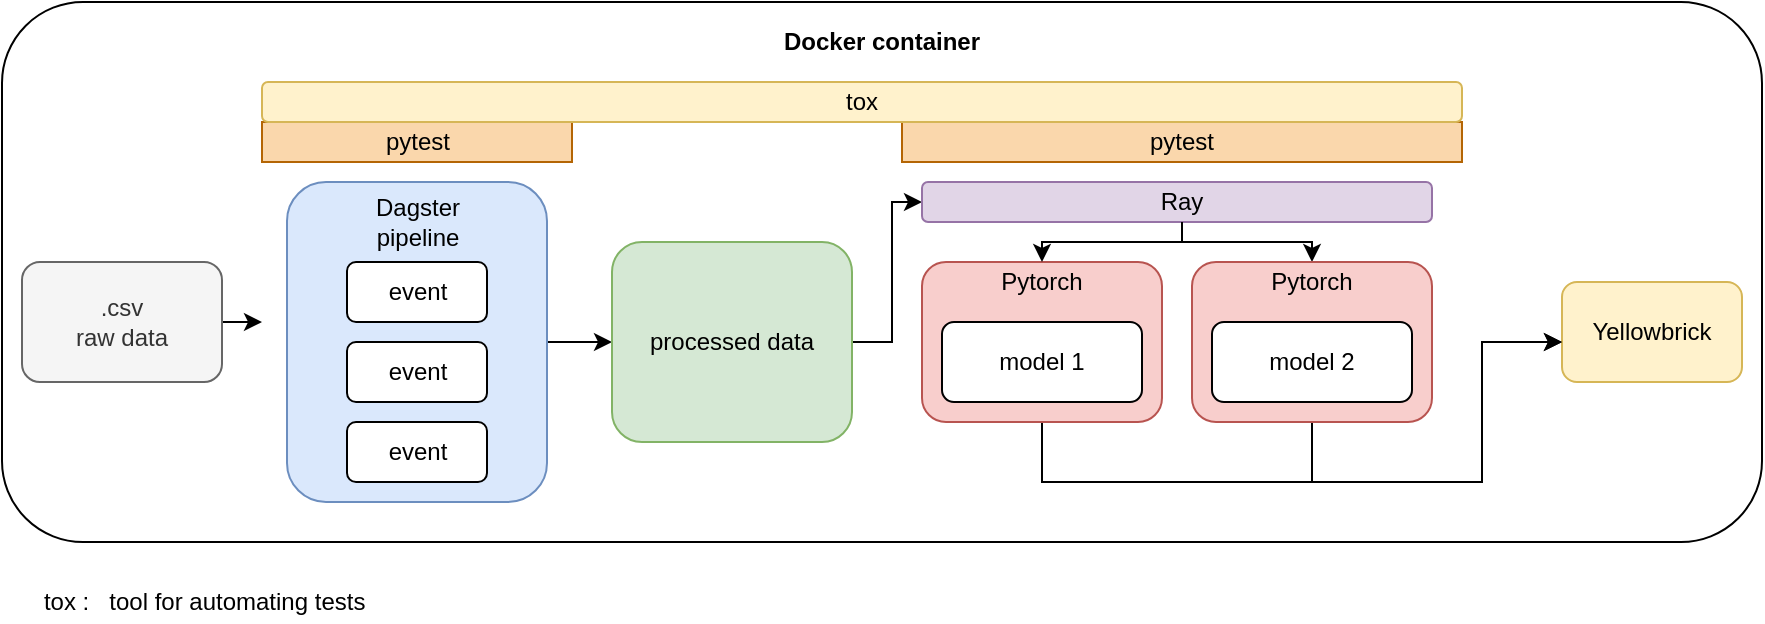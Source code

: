 <mxfile version="13.9.9" type="device"><diagram id="9e6L8VutACVHvUvfx0bo" name="Page-1"><mxGraphModel dx="946" dy="1797" grid="1" gridSize="10" guides="1" tooltips="1" connect="1" arrows="1" fold="1" page="1" pageScale="1" pageWidth="827" pageHeight="1169" math="0" shadow="0"><root><mxCell id="0"/><mxCell id="1" parent="0"/><mxCell id="1IE8TyxxDU_KxeW3Rqg_-15" value="" style="rounded=1;whiteSpace=wrap;html=1;" parent="1" vertex="1"><mxGeometry x="10" y="-30" width="880" height="270" as="geometry"/></mxCell><mxCell id="1IE8TyxxDU_KxeW3Rqg_-47" style="edgeStyle=orthogonalEdgeStyle;rounded=0;orthogonalLoop=1;jettySize=auto;html=1;exitX=1;exitY=0.5;exitDx=0;exitDy=0;" parent="1" source="1IE8TyxxDU_KxeW3Rqg_-1" edge="1"><mxGeometry relative="1" as="geometry"><mxPoint x="140" y="130" as="targetPoint"/></mxGeometry></mxCell><mxCell id="1IE8TyxxDU_KxeW3Rqg_-1" value=".csv&lt;br&gt;raw data" style="rounded=1;whiteSpace=wrap;html=1;fillColor=#f5f5f5;strokeColor=#666666;fontColor=#333333;" parent="1" vertex="1"><mxGeometry x="20" y="100" width="100" height="60" as="geometry"/></mxCell><mxCell id="1IE8TyxxDU_KxeW3Rqg_-18" style="edgeStyle=orthogonalEdgeStyle;rounded=0;orthogonalLoop=1;jettySize=auto;html=1;exitX=1;exitY=0.5;exitDx=0;exitDy=0;entryX=0;entryY=0.5;entryDx=0;entryDy=0;" parent="1" source="1IE8TyxxDU_KxeW3Rqg_-2" target="1IE8TyxxDU_KxeW3Rqg_-8" edge="1"><mxGeometry relative="1" as="geometry"/></mxCell><mxCell id="1IE8TyxxDU_KxeW3Rqg_-53" style="edgeStyle=orthogonalEdgeStyle;rounded=0;orthogonalLoop=1;jettySize=auto;html=1;exitX=1;exitY=0.5;exitDx=0;exitDy=0;entryX=0;entryY=0.5;entryDx=0;entryDy=0;" parent="1" source="1IE8TyxxDU_KxeW3Rqg_-8" target="1IE8TyxxDU_KxeW3Rqg_-24" edge="1"><mxGeometry relative="1" as="geometry"/></mxCell><mxCell id="1IE8TyxxDU_KxeW3Rqg_-8" value="processed data" style="rounded=1;whiteSpace=wrap;html=1;fillColor=#d5e8d4;strokeColor=#82b366;" parent="1" vertex="1"><mxGeometry x="315" y="90" width="120" height="100" as="geometry"/></mxCell><mxCell id="1IE8TyxxDU_KxeW3Rqg_-16" value="Yellowbrick" style="rounded=1;whiteSpace=wrap;html=1;fillColor=#fff2cc;strokeColor=#d6b656;" parent="1" vertex="1"><mxGeometry x="790" y="110" width="90" height="50" as="geometry"/></mxCell><mxCell id="1IE8TyxxDU_KxeW3Rqg_-22" value="&lt;b&gt;Docker container&lt;/b&gt;" style="text;html=1;strokeColor=none;fillColor=none;align=center;verticalAlign=middle;whiteSpace=wrap;rounded=0;" parent="1" vertex="1"><mxGeometry x="397" y="-20" width="106" height="20" as="geometry"/></mxCell><mxCell id="1IE8TyxxDU_KxeW3Rqg_-37" style="edgeStyle=orthogonalEdgeStyle;rounded=0;orthogonalLoop=1;jettySize=auto;html=1;exitX=0.5;exitY=1;exitDx=0;exitDy=0;" parent="1" source="1IE8TyxxDU_KxeW3Rqg_-25" edge="1"><mxGeometry relative="1" as="geometry"><mxPoint x="790" y="140" as="targetPoint"/><Array as="points"><mxPoint x="530" y="210"/><mxPoint x="750" y="210"/><mxPoint x="750" y="140"/></Array></mxGeometry></mxCell><mxCell id="1IE8TyxxDU_KxeW3Rqg_-38" style="edgeStyle=orthogonalEdgeStyle;rounded=0;orthogonalLoop=1;jettySize=auto;html=1;exitX=0.5;exitY=1;exitDx=0;exitDy=0;" parent="1" source="1IE8TyxxDU_KxeW3Rqg_-31" edge="1"><mxGeometry relative="1" as="geometry"><mxPoint x="790" y="140" as="targetPoint"/><Array as="points"><mxPoint x="665" y="210"/><mxPoint x="750" y="210"/><mxPoint x="750" y="140"/></Array></mxGeometry></mxCell><mxCell id="1IE8TyxxDU_KxeW3Rqg_-39" value="" style="rounded=1;whiteSpace=wrap;html=1;arcSize=0;fillColor=#fad7ac;strokeColor=#b46504;" parent="1" vertex="1"><mxGeometry x="140" y="30" width="155" height="20" as="geometry"/></mxCell><mxCell id="1IE8TyxxDU_KxeW3Rqg_-2" value="" style="rounded=1;whiteSpace=wrap;html=1;fillColor=#dae8fc;strokeColor=#6c8ebf;" parent="1" vertex="1"><mxGeometry x="152.5" y="60" width="130" height="160" as="geometry"/></mxCell><mxCell id="1IE8TyxxDU_KxeW3Rqg_-3" value="event" style="rounded=1;whiteSpace=wrap;html=1;" parent="1" vertex="1"><mxGeometry x="182.5" y="100" width="70" height="30" as="geometry"/></mxCell><mxCell id="1IE8TyxxDU_KxeW3Rqg_-4" value="event" style="rounded=1;whiteSpace=wrap;html=1;" parent="1" vertex="1"><mxGeometry x="182.5" y="140" width="70" height="30" as="geometry"/></mxCell><mxCell id="1IE8TyxxDU_KxeW3Rqg_-5" value="event" style="rounded=1;whiteSpace=wrap;html=1;" parent="1" vertex="1"><mxGeometry x="182.5" y="180" width="70" height="30" as="geometry"/></mxCell><mxCell id="1IE8TyxxDU_KxeW3Rqg_-6" value="Dagster&lt;br&gt;pipeline" style="text;html=1;strokeColor=none;fillColor=none;align=center;verticalAlign=middle;whiteSpace=wrap;rounded=0;" parent="1" vertex="1"><mxGeometry x="197.5" y="70" width="40" height="20" as="geometry"/></mxCell><mxCell id="1IE8TyxxDU_KxeW3Rqg_-46" value="pytest" style="text;html=1;strokeColor=none;fillColor=none;align=center;verticalAlign=middle;whiteSpace=wrap;rounded=0;" parent="1" vertex="1"><mxGeometry x="197.5" y="30" width="40" height="20" as="geometry"/></mxCell><mxCell id="1IE8TyxxDU_KxeW3Rqg_-43" value="" style="rounded=1;whiteSpace=wrap;html=1;arcSize=0;fillColor=#fad7ac;strokeColor=#b46504;" parent="1" vertex="1"><mxGeometry x="460" y="30" width="280" height="20" as="geometry"/></mxCell><mxCell id="1IE8TyxxDU_KxeW3Rqg_-24" value="" style="rounded=1;whiteSpace=wrap;html=1;fillColor=#e1d5e7;strokeColor=#9673a6;" parent="1" vertex="1"><mxGeometry x="470" y="60" width="255" height="20" as="geometry"/></mxCell><mxCell id="1IE8TyxxDU_KxeW3Rqg_-25" value="" style="rounded=1;whiteSpace=wrap;html=1;fillColor=#f8cecc;strokeColor=#b85450;" parent="1" vertex="1"><mxGeometry x="470" y="100" width="120" height="80" as="geometry"/></mxCell><mxCell id="1IE8TyxxDU_KxeW3Rqg_-26" value="model 1" style="rounded=1;whiteSpace=wrap;html=1;" parent="1" vertex="1"><mxGeometry x="480" y="130" width="100" height="40" as="geometry"/></mxCell><mxCell id="1IE8TyxxDU_KxeW3Rqg_-28" value="Pytorch" style="text;html=1;strokeColor=none;fillColor=none;align=center;verticalAlign=middle;whiteSpace=wrap;rounded=0;" parent="1" vertex="1"><mxGeometry x="510" y="100" width="40" height="20" as="geometry"/></mxCell><mxCell id="1IE8TyxxDU_KxeW3Rqg_-34" style="edgeStyle=orthogonalEdgeStyle;rounded=0;orthogonalLoop=1;jettySize=auto;html=1;exitX=0.5;exitY=1;exitDx=0;exitDy=0;entryX=0.5;entryY=0;entryDx=0;entryDy=0;" parent="1" source="1IE8TyxxDU_KxeW3Rqg_-29" target="1IE8TyxxDU_KxeW3Rqg_-28" edge="1"><mxGeometry relative="1" as="geometry"><Array as="points"><mxPoint x="600" y="90"/><mxPoint x="530" y="90"/></Array></mxGeometry></mxCell><mxCell id="1IE8TyxxDU_KxeW3Rqg_-35" style="edgeStyle=orthogonalEdgeStyle;rounded=0;orthogonalLoop=1;jettySize=auto;html=1;exitX=0.5;exitY=1;exitDx=0;exitDy=0;entryX=0.5;entryY=0;entryDx=0;entryDy=0;" parent="1" source="1IE8TyxxDU_KxeW3Rqg_-29" target="1IE8TyxxDU_KxeW3Rqg_-33" edge="1"><mxGeometry relative="1" as="geometry"><Array as="points"><mxPoint x="600" y="90"/><mxPoint x="665" y="90"/></Array></mxGeometry></mxCell><mxCell id="1IE8TyxxDU_KxeW3Rqg_-29" value="Ray" style="text;html=1;strokeColor=none;fillColor=none;align=center;verticalAlign=middle;whiteSpace=wrap;rounded=0;" parent="1" vertex="1"><mxGeometry x="580" y="60" width="40" height="20" as="geometry"/></mxCell><mxCell id="1IE8TyxxDU_KxeW3Rqg_-31" value="" style="rounded=1;whiteSpace=wrap;html=1;fillColor=#f8cecc;strokeColor=#b85450;" parent="1" vertex="1"><mxGeometry x="605" y="100" width="120" height="80" as="geometry"/></mxCell><mxCell id="1IE8TyxxDU_KxeW3Rqg_-32" value="model 2" style="rounded=1;whiteSpace=wrap;html=1;" parent="1" vertex="1"><mxGeometry x="615" y="130" width="100" height="40" as="geometry"/></mxCell><mxCell id="1IE8TyxxDU_KxeW3Rqg_-33" value="Pytorch" style="text;html=1;strokeColor=none;fillColor=none;align=center;verticalAlign=middle;whiteSpace=wrap;rounded=0;" parent="1" vertex="1"><mxGeometry x="645" y="100" width="40" height="20" as="geometry"/></mxCell><mxCell id="1IE8TyxxDU_KxeW3Rqg_-48" value="pytest" style="text;html=1;strokeColor=none;fillColor=none;align=center;verticalAlign=middle;whiteSpace=wrap;rounded=0;" parent="1" vertex="1"><mxGeometry x="580" y="30" width="40" height="20" as="geometry"/></mxCell><mxCell id="1IE8TyxxDU_KxeW3Rqg_-50" value="tox :&amp;nbsp; &amp;nbsp;tool for automating tests&amp;nbsp;" style="text;html=1;strokeColor=none;fillColor=none;align=center;verticalAlign=middle;whiteSpace=wrap;rounded=0;" parent="1" vertex="1"><mxGeometry x="27.5" y="260" width="170" height="20" as="geometry"/></mxCell><mxCell id="1IE8TyxxDU_KxeW3Rqg_-52" value="tox" style="rounded=1;whiteSpace=wrap;html=1;fillColor=#fff2cc;strokeColor=#d6b656;" parent="1" vertex="1"><mxGeometry x="140" y="10" width="600" height="20" as="geometry"/></mxCell></root></mxGraphModel></diagram></mxfile>